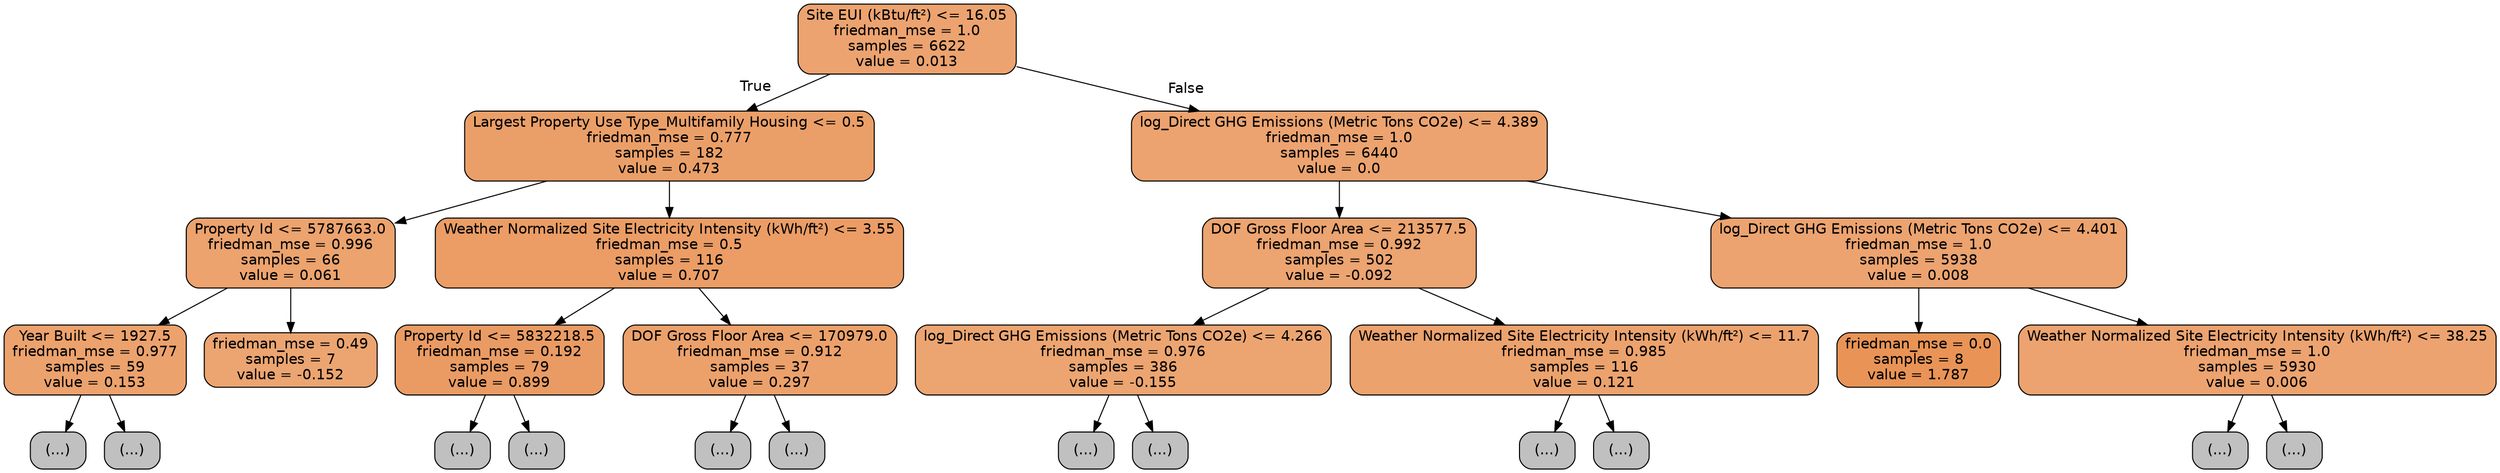 digraph Tree {
node [shape=box, style="filled, rounded", color="black", fontname="helvetica"] ;
edge [fontname="helvetica"] ;
0 [label="Site EUI (kBtu/ft²) <= 16.05\nfriedman_mse = 1.0\nsamples = 6622\nvalue = 0.013", fillcolor="#eca36f"] ;
1 [label="Largest Property Use Type_Multifamily Housing <= 0.5\nfriedman_mse = 0.777\nsamples = 182\nvalue = 0.473", fillcolor="#eb9f68"] ;
0 -> 1 [labeldistance=2.5, labelangle=45, headlabel="True"] ;
2 [label="Property Id <= 5787663.0\nfriedman_mse = 0.996\nsamples = 66\nvalue = 0.061", fillcolor="#eca36e"] ;
1 -> 2 ;
3 [label="Year Built <= 1927.5\nfriedman_mse = 0.977\nsamples = 59\nvalue = 0.153", fillcolor="#eca26d"] ;
2 -> 3 ;
4 [label="(...)", fillcolor="#C0C0C0"] ;
3 -> 4 ;
7 [label="(...)", fillcolor="#C0C0C0"] ;
3 -> 7 ;
10 [label="friedman_mse = 0.49\nsamples = 7\nvalue = -0.152", fillcolor="#eca571"] ;
2 -> 10 ;
11 [label="Weather Normalized Site Electricity Intensity (kWh/ft²) <= 3.55\nfriedman_mse = 0.5\nsamples = 116\nvalue = 0.707", fillcolor="#eb9d65"] ;
1 -> 11 ;
12 [label="Property Id <= 5832218.5\nfriedman_mse = 0.192\nsamples = 79\nvalue = 0.899", fillcolor="#ea9b63"] ;
11 -> 12 ;
13 [label="(...)", fillcolor="#C0C0C0"] ;
12 -> 13 ;
16 [label="(...)", fillcolor="#C0C0C0"] ;
12 -> 16 ;
17 [label="DOF Gross Floor Area <= 170979.0\nfriedman_mse = 0.912\nsamples = 37\nvalue = 0.297", fillcolor="#eca16b"] ;
11 -> 17 ;
18 [label="(...)", fillcolor="#C0C0C0"] ;
17 -> 18 ;
21 [label="(...)", fillcolor="#C0C0C0"] ;
17 -> 21 ;
22 [label="log_Direct GHG Emissions (Metric Tons CO2e) <= 4.389\nfriedman_mse = 1.0\nsamples = 6440\nvalue = 0.0", fillcolor="#eca36f"] ;
0 -> 22 [labeldistance=2.5, labelangle=-45, headlabel="False"] ;
23 [label="DOF Gross Floor Area <= 213577.5\nfriedman_mse = 0.992\nsamples = 502\nvalue = -0.092", fillcolor="#eca470"] ;
22 -> 23 ;
24 [label="log_Direct GHG Emissions (Metric Tons CO2e) <= 4.266\nfriedman_mse = 0.976\nsamples = 386\nvalue = -0.155", fillcolor="#eca571"] ;
23 -> 24 ;
25 [label="(...)", fillcolor="#C0C0C0"] ;
24 -> 25 ;
28 [label="(...)", fillcolor="#C0C0C0"] ;
24 -> 28 ;
31 [label="Weather Normalized Site Electricity Intensity (kWh/ft²) <= 11.7\nfriedman_mse = 0.985\nsamples = 116\nvalue = 0.121", fillcolor="#eca26d"] ;
23 -> 31 ;
32 [label="(...)", fillcolor="#C0C0C0"] ;
31 -> 32 ;
35 [label="(...)", fillcolor="#C0C0C0"] ;
31 -> 35 ;
38 [label="log_Direct GHG Emissions (Metric Tons CO2e) <= 4.401\nfriedman_mse = 1.0\nsamples = 5938\nvalue = 0.008", fillcolor="#eca36f"] ;
22 -> 38 ;
39 [label="friedman_mse = 0.0\nsamples = 8\nvalue = 1.787", fillcolor="#e99456"] ;
38 -> 39 ;
40 [label="Weather Normalized Site Electricity Intensity (kWh/ft²) <= 38.25\nfriedman_mse = 1.0\nsamples = 5930\nvalue = 0.006", fillcolor="#eca36f"] ;
38 -> 40 ;
41 [label="(...)", fillcolor="#C0C0C0"] ;
40 -> 41 ;
44 [label="(...)", fillcolor="#C0C0C0"] ;
40 -> 44 ;
}